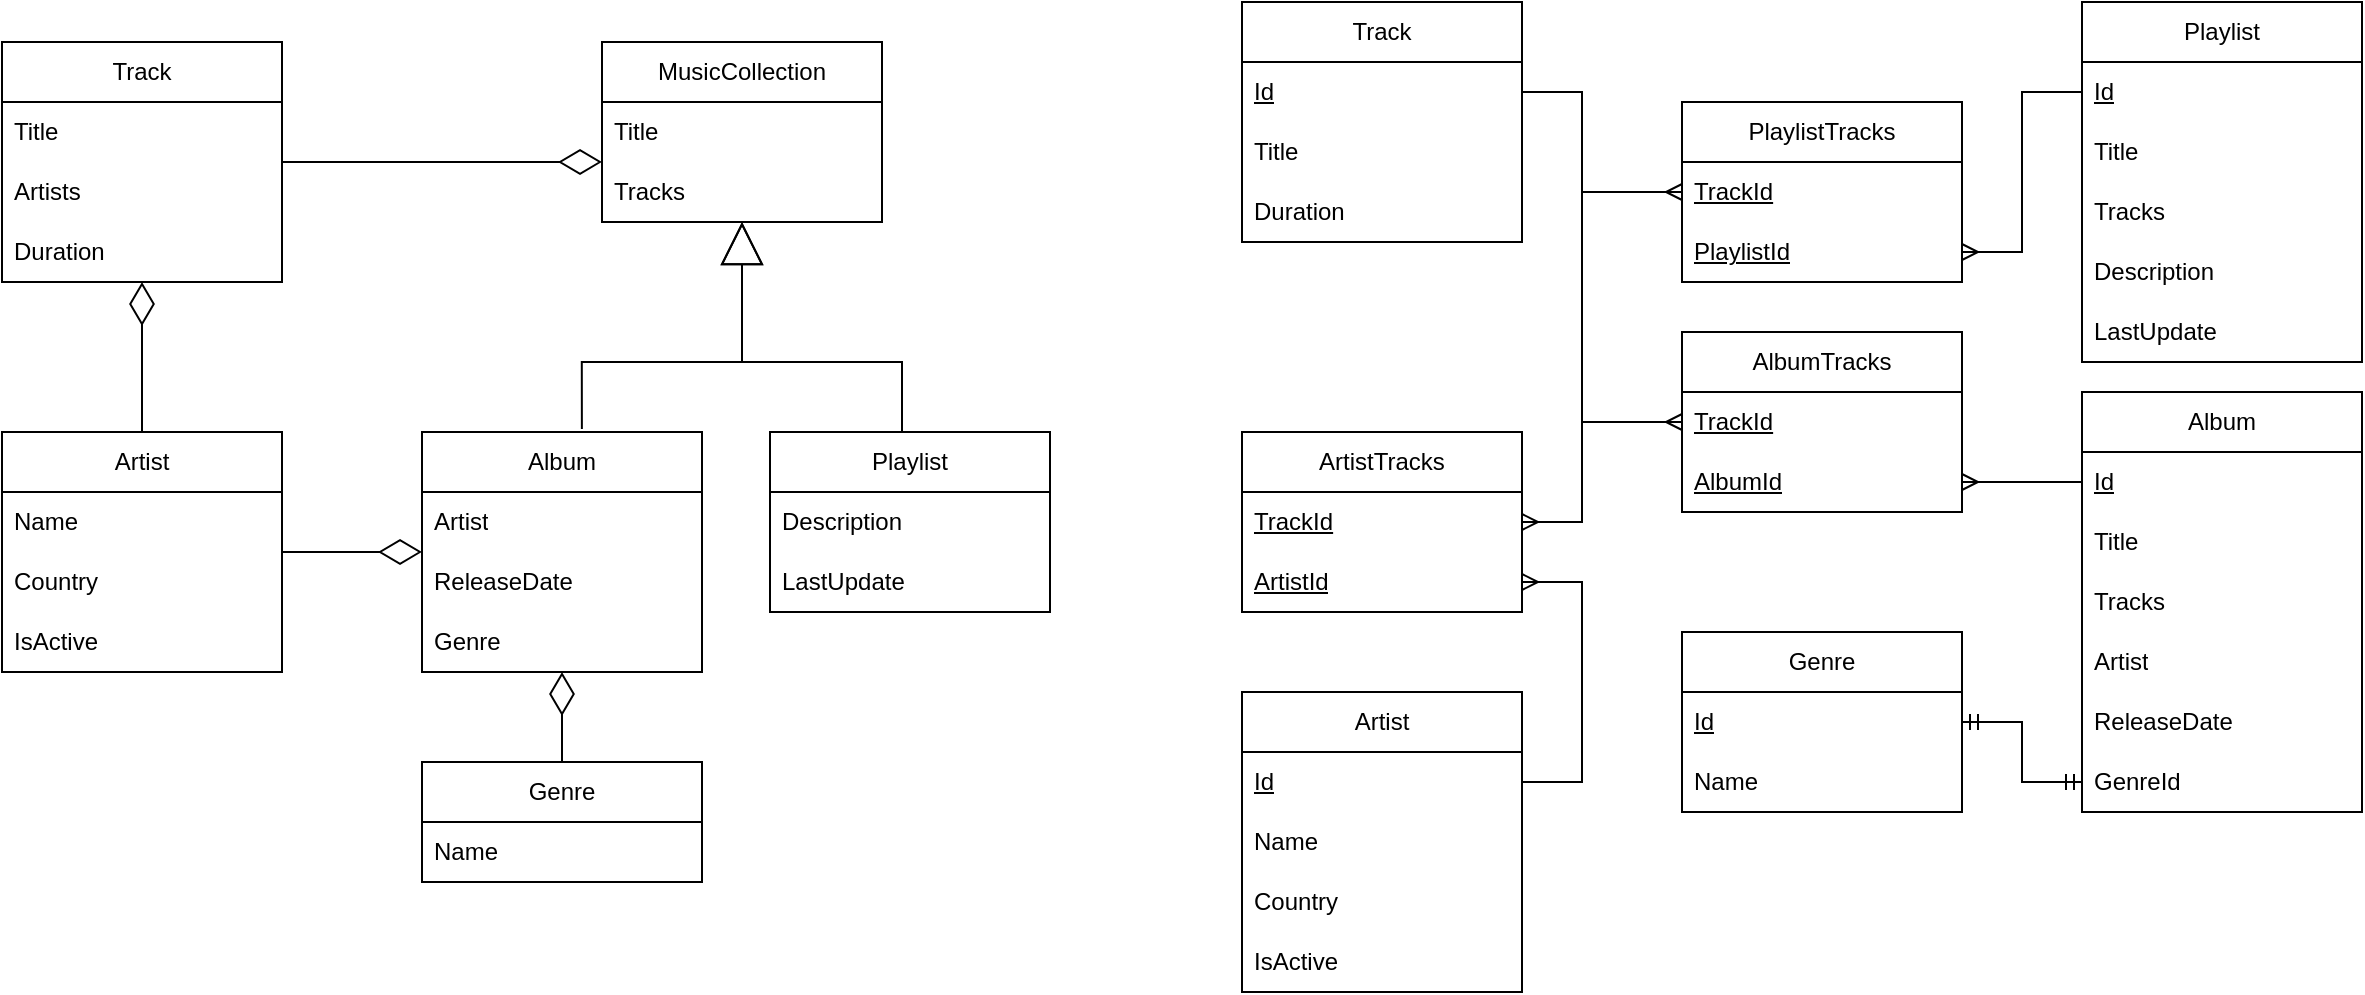 <mxfile version="24.7.17">
  <diagram name="Страница — 1" id="n6Mj6e8x1gyzsDT9wp7i">
    <mxGraphModel dx="1193" dy="829" grid="1" gridSize="10" guides="1" tooltips="1" connect="1" arrows="1" fold="1" page="1" pageScale="1" pageWidth="827" pageHeight="1169" math="0" shadow="0">
      <root>
        <mxCell id="0" />
        <mxCell id="1" parent="0" />
        <mxCell id="PhNxPDYES73MOcPzw-PY-3" value="Playlist" style="swimlane;fontStyle=0;childLayout=stackLayout;horizontal=1;startSize=30;horizontalStack=0;resizeParent=1;resizeParentMax=0;resizeLast=0;collapsible=1;marginBottom=0;whiteSpace=wrap;html=1;" parent="1" vertex="1">
          <mxGeometry x="414" y="235" width="140" height="90" as="geometry" />
        </mxCell>
        <mxCell id="PhNxPDYES73MOcPzw-PY-6" value="Description" style="text;strokeColor=none;fillColor=none;align=left;verticalAlign=middle;spacingLeft=4;spacingRight=4;overflow=hidden;points=[[0,0.5],[1,0.5]];portConstraint=eastwest;rotatable=0;whiteSpace=wrap;html=1;" parent="PhNxPDYES73MOcPzw-PY-3" vertex="1">
          <mxGeometry y="30" width="140" height="30" as="geometry" />
        </mxCell>
        <mxCell id="PhNxPDYES73MOcPzw-PY-29" value="LastUpdate" style="text;strokeColor=none;fillColor=none;align=left;verticalAlign=middle;spacingLeft=4;spacingRight=4;overflow=hidden;points=[[0,0.5],[1,0.5]];portConstraint=eastwest;rotatable=0;whiteSpace=wrap;html=1;" parent="PhNxPDYES73MOcPzw-PY-3" vertex="1">
          <mxGeometry y="60" width="140" height="30" as="geometry" />
        </mxCell>
        <mxCell id="PhNxPDYES73MOcPzw-PY-7" value="Album" style="swimlane;fontStyle=0;childLayout=stackLayout;horizontal=1;startSize=30;horizontalStack=0;resizeParent=1;resizeParentMax=0;resizeLast=0;collapsible=1;marginBottom=0;whiteSpace=wrap;html=1;" parent="1" vertex="1">
          <mxGeometry x="240" y="235" width="140" height="120" as="geometry" />
        </mxCell>
        <mxCell id="PhNxPDYES73MOcPzw-PY-25" value="Artist" style="text;strokeColor=none;fillColor=none;align=left;verticalAlign=middle;spacingLeft=4;spacingRight=4;overflow=hidden;points=[[0,0.5],[1,0.5]];portConstraint=eastwest;rotatable=0;whiteSpace=wrap;html=1;" parent="PhNxPDYES73MOcPzw-PY-7" vertex="1">
          <mxGeometry y="30" width="140" height="30" as="geometry" />
        </mxCell>
        <mxCell id="PhNxPDYES73MOcPzw-PY-38" value="ReleaseDate" style="text;strokeColor=none;fillColor=none;align=left;verticalAlign=middle;spacingLeft=4;spacingRight=4;overflow=hidden;points=[[0,0.5],[1,0.5]];portConstraint=eastwest;rotatable=0;whiteSpace=wrap;html=1;" parent="PhNxPDYES73MOcPzw-PY-7" vertex="1">
          <mxGeometry y="60" width="140" height="30" as="geometry" />
        </mxCell>
        <mxCell id="azGYsTQiMlQ7kxWdoiBT-59" value="Genre" style="text;strokeColor=none;fillColor=none;align=left;verticalAlign=middle;spacingLeft=4;spacingRight=4;overflow=hidden;points=[[0,0.5],[1,0.5]];portConstraint=eastwest;rotatable=0;whiteSpace=wrap;html=1;" vertex="1" parent="PhNxPDYES73MOcPzw-PY-7">
          <mxGeometry y="90" width="140" height="30" as="geometry" />
        </mxCell>
        <mxCell id="PhNxPDYES73MOcPzw-PY-17" value="Track" style="swimlane;fontStyle=0;childLayout=stackLayout;horizontal=1;startSize=30;horizontalStack=0;resizeParent=1;resizeParentMax=0;resizeLast=0;collapsible=1;marginBottom=0;whiteSpace=wrap;html=1;" parent="1" vertex="1">
          <mxGeometry x="30" y="40" width="140" height="120" as="geometry" />
        </mxCell>
        <mxCell id="PhNxPDYES73MOcPzw-PY-18" value="Title" style="text;strokeColor=none;fillColor=none;align=left;verticalAlign=middle;spacingLeft=4;spacingRight=4;overflow=hidden;points=[[0,0.5],[1,0.5]];portConstraint=eastwest;rotatable=0;whiteSpace=wrap;html=1;" parent="PhNxPDYES73MOcPzw-PY-17" vertex="1">
          <mxGeometry y="30" width="140" height="30" as="geometry" />
        </mxCell>
        <mxCell id="azGYsTQiMlQ7kxWdoiBT-57" value="Artists" style="text;strokeColor=none;fillColor=none;align=left;verticalAlign=middle;spacingLeft=4;spacingRight=4;overflow=hidden;points=[[0,0.5],[1,0.5]];portConstraint=eastwest;rotatable=0;whiteSpace=wrap;html=1;" vertex="1" parent="PhNxPDYES73MOcPzw-PY-17">
          <mxGeometry y="60" width="140" height="30" as="geometry" />
        </mxCell>
        <mxCell id="PhNxPDYES73MOcPzw-PY-44" value="Duration" style="text;strokeColor=none;fillColor=none;align=left;verticalAlign=middle;spacingLeft=4;spacingRight=4;overflow=hidden;points=[[0,0.5],[1,0.5]];portConstraint=eastwest;rotatable=0;whiteSpace=wrap;html=1;" parent="PhNxPDYES73MOcPzw-PY-17" vertex="1">
          <mxGeometry y="90" width="140" height="30" as="geometry" />
        </mxCell>
        <mxCell id="PhNxPDYES73MOcPzw-PY-28" style="edgeStyle=orthogonalEdgeStyle;rounded=0;orthogonalLoop=1;jettySize=auto;html=1;endArrow=diamondThin;endFill=0;endSize=19;" parent="1" source="PhNxPDYES73MOcPzw-PY-21" target="PhNxPDYES73MOcPzw-PY-7" edge="1">
          <mxGeometry relative="1" as="geometry">
            <Array as="points">
              <mxPoint x="310" y="295" />
            </Array>
          </mxGeometry>
        </mxCell>
        <mxCell id="PhNxPDYES73MOcPzw-PY-21" value="Artist" style="swimlane;fontStyle=0;childLayout=stackLayout;horizontal=1;startSize=30;horizontalStack=0;resizeParent=1;resizeParentMax=0;resizeLast=0;collapsible=1;marginBottom=0;whiteSpace=wrap;html=1;" parent="1" vertex="1">
          <mxGeometry x="30" y="235" width="140" height="120" as="geometry" />
        </mxCell>
        <mxCell id="PhNxPDYES73MOcPzw-PY-22" value="Name" style="text;strokeColor=none;fillColor=none;align=left;verticalAlign=middle;spacingLeft=4;spacingRight=4;overflow=hidden;points=[[0,0.5],[1,0.5]];portConstraint=eastwest;rotatable=0;whiteSpace=wrap;html=1;" parent="PhNxPDYES73MOcPzw-PY-21" vertex="1">
          <mxGeometry y="30" width="140" height="30" as="geometry" />
        </mxCell>
        <mxCell id="PhNxPDYES73MOcPzw-PY-23" value="Country" style="text;strokeColor=none;fillColor=none;align=left;verticalAlign=middle;spacingLeft=4;spacingRight=4;overflow=hidden;points=[[0,0.5],[1,0.5]];portConstraint=eastwest;rotatable=0;whiteSpace=wrap;html=1;" parent="PhNxPDYES73MOcPzw-PY-21" vertex="1">
          <mxGeometry y="60" width="140" height="30" as="geometry" />
        </mxCell>
        <mxCell id="PhNxPDYES73MOcPzw-PY-24" value="IsActive" style="text;strokeColor=none;fillColor=none;align=left;verticalAlign=middle;spacingLeft=4;spacingRight=4;overflow=hidden;points=[[0,0.5],[1,0.5]];portConstraint=eastwest;rotatable=0;whiteSpace=wrap;html=1;" parent="PhNxPDYES73MOcPzw-PY-21" vertex="1">
          <mxGeometry y="90" width="140" height="30" as="geometry" />
        </mxCell>
        <mxCell id="PhNxPDYES73MOcPzw-PY-39" style="edgeStyle=orthogonalEdgeStyle;rounded=0;orthogonalLoop=1;jettySize=auto;html=1;endArrow=diamondThin;endFill=0;endSize=19;" parent="1" source="PhNxPDYES73MOcPzw-PY-21" target="PhNxPDYES73MOcPzw-PY-17" edge="1">
          <mxGeometry relative="1" as="geometry">
            <mxPoint x="180" y="285" as="sourcePoint" />
            <mxPoint x="220" y="285" as="targetPoint" />
          </mxGeometry>
        </mxCell>
        <mxCell id="PhNxPDYES73MOcPzw-PY-40" value="Genre" style="swimlane;fontStyle=0;childLayout=stackLayout;horizontal=1;startSize=30;horizontalStack=0;resizeParent=1;resizeParentMax=0;resizeLast=0;collapsible=1;marginBottom=0;whiteSpace=wrap;html=1;" parent="1" vertex="1">
          <mxGeometry x="240" y="400" width="140" height="60" as="geometry" />
        </mxCell>
        <mxCell id="PhNxPDYES73MOcPzw-PY-41" value="Name" style="text;strokeColor=none;fillColor=none;align=left;verticalAlign=middle;spacingLeft=4;spacingRight=4;overflow=hidden;points=[[0,0.5],[1,0.5]];portConstraint=eastwest;rotatable=0;whiteSpace=wrap;html=1;" parent="PhNxPDYES73MOcPzw-PY-40" vertex="1">
          <mxGeometry y="30" width="140" height="30" as="geometry" />
        </mxCell>
        <mxCell id="azGYsTQiMlQ7kxWdoiBT-52" style="edgeStyle=orthogonalEdgeStyle;rounded=0;orthogonalLoop=1;jettySize=auto;html=1;endArrow=diamondThin;endFill=0;endSize=19;" edge="1" parent="1" source="PhNxPDYES73MOcPzw-PY-17" target="azGYsTQiMlQ7kxWdoiBT-61">
          <mxGeometry relative="1" as="geometry">
            <mxPoint x="110" y="245" as="sourcePoint" />
            <mxPoint x="110" y="180" as="targetPoint" />
            <Array as="points">
              <mxPoint x="120" y="40" />
            </Array>
          </mxGeometry>
        </mxCell>
        <mxCell id="PhNxPDYES73MOcPzw-PY-45" style="edgeStyle=orthogonalEdgeStyle;rounded=0;orthogonalLoop=1;jettySize=auto;html=1;endArrow=diamondThin;endFill=0;endSize=19;" parent="1" source="PhNxPDYES73MOcPzw-PY-40" target="PhNxPDYES73MOcPzw-PY-7" edge="1">
          <mxGeometry relative="1" as="geometry">
            <mxPoint x="90" y="-14.1" as="sourcePoint" />
            <mxPoint x="347.04" y="149.95" as="targetPoint" />
            <Array as="points" />
          </mxGeometry>
        </mxCell>
        <mxCell id="azGYsTQiMlQ7kxWdoiBT-61" value="MusicCollection" style="swimlane;fontStyle=0;childLayout=stackLayout;horizontal=1;startSize=30;horizontalStack=0;resizeParent=1;resizeParentMax=0;resizeLast=0;collapsible=1;marginBottom=0;whiteSpace=wrap;html=1;" vertex="1" parent="1">
          <mxGeometry x="330" y="40" width="140" height="90" as="geometry" />
        </mxCell>
        <mxCell id="azGYsTQiMlQ7kxWdoiBT-62" value="Title" style="text;strokeColor=none;fillColor=none;align=left;verticalAlign=middle;spacingLeft=4;spacingRight=4;overflow=hidden;points=[[0,0.5],[1,0.5]];portConstraint=eastwest;rotatable=0;whiteSpace=wrap;html=1;" vertex="1" parent="azGYsTQiMlQ7kxWdoiBT-61">
          <mxGeometry y="30" width="140" height="30" as="geometry" />
        </mxCell>
        <mxCell id="azGYsTQiMlQ7kxWdoiBT-64" value="Tracks" style="text;strokeColor=none;fillColor=none;align=left;verticalAlign=middle;spacingLeft=4;spacingRight=4;overflow=hidden;points=[[0,0.5],[1,0.5]];portConstraint=eastwest;rotatable=0;whiteSpace=wrap;html=1;" vertex="1" parent="azGYsTQiMlQ7kxWdoiBT-61">
          <mxGeometry y="60" width="140" height="30" as="geometry" />
        </mxCell>
        <mxCell id="azGYsTQiMlQ7kxWdoiBT-65" style="edgeStyle=orthogonalEdgeStyle;rounded=0;orthogonalLoop=1;jettySize=auto;html=1;endArrow=block;endFill=0;endSize=19;exitX=0.571;exitY=-0.012;exitDx=0;exitDy=0;exitPerimeter=0;" edge="1" parent="1" source="PhNxPDYES73MOcPzw-PY-7" target="azGYsTQiMlQ7kxWdoiBT-61">
          <mxGeometry relative="1" as="geometry">
            <mxPoint x="110" y="245" as="sourcePoint" />
            <mxPoint x="110" y="170" as="targetPoint" />
            <Array as="points">
              <mxPoint x="320" y="200" />
              <mxPoint x="400" y="200" />
            </Array>
          </mxGeometry>
        </mxCell>
        <mxCell id="azGYsTQiMlQ7kxWdoiBT-66" style="edgeStyle=orthogonalEdgeStyle;rounded=0;orthogonalLoop=1;jettySize=auto;html=1;endArrow=block;endFill=0;endSize=19;" edge="1" parent="1" source="PhNxPDYES73MOcPzw-PY-3" target="azGYsTQiMlQ7kxWdoiBT-61">
          <mxGeometry relative="1" as="geometry">
            <mxPoint x="330" y="244" as="sourcePoint" />
            <mxPoint x="410" y="140" as="targetPoint" />
            <Array as="points">
              <mxPoint x="480" y="200" />
              <mxPoint x="400" y="200" />
            </Array>
          </mxGeometry>
        </mxCell>
        <mxCell id="azGYsTQiMlQ7kxWdoiBT-67" value="Playlist" style="swimlane;fontStyle=0;childLayout=stackLayout;horizontal=1;startSize=30;horizontalStack=0;resizeParent=1;resizeParentMax=0;resizeLast=0;collapsible=1;marginBottom=0;whiteSpace=wrap;html=1;" vertex="1" parent="1">
          <mxGeometry x="1070" y="20" width="140" height="180" as="geometry" />
        </mxCell>
        <mxCell id="azGYsTQiMlQ7kxWdoiBT-98" value="Id" style="text;strokeColor=none;fillColor=none;align=left;verticalAlign=middle;spacingLeft=4;spacingRight=4;overflow=hidden;points=[[0,0.5],[1,0.5]];portConstraint=eastwest;rotatable=0;whiteSpace=wrap;html=1;fontStyle=4" vertex="1" parent="azGYsTQiMlQ7kxWdoiBT-67">
          <mxGeometry y="30" width="140" height="30" as="geometry" />
        </mxCell>
        <mxCell id="azGYsTQiMlQ7kxWdoiBT-111" value="Title" style="text;strokeColor=none;fillColor=none;align=left;verticalAlign=middle;spacingLeft=4;spacingRight=4;overflow=hidden;points=[[0,0.5],[1,0.5]];portConstraint=eastwest;rotatable=0;whiteSpace=wrap;html=1;" vertex="1" parent="azGYsTQiMlQ7kxWdoiBT-67">
          <mxGeometry y="60" width="140" height="30" as="geometry" />
        </mxCell>
        <mxCell id="azGYsTQiMlQ7kxWdoiBT-109" value="Tracks" style="text;strokeColor=none;fillColor=none;align=left;verticalAlign=middle;spacingLeft=4;spacingRight=4;overflow=hidden;points=[[0,0.5],[1,0.5]];portConstraint=eastwest;rotatable=0;whiteSpace=wrap;html=1;" vertex="1" parent="azGYsTQiMlQ7kxWdoiBT-67">
          <mxGeometry y="90" width="140" height="30" as="geometry" />
        </mxCell>
        <mxCell id="azGYsTQiMlQ7kxWdoiBT-68" value="Description" style="text;strokeColor=none;fillColor=none;align=left;verticalAlign=middle;spacingLeft=4;spacingRight=4;overflow=hidden;points=[[0,0.5],[1,0.5]];portConstraint=eastwest;rotatable=0;whiteSpace=wrap;html=1;" vertex="1" parent="azGYsTQiMlQ7kxWdoiBT-67">
          <mxGeometry y="120" width="140" height="30" as="geometry" />
        </mxCell>
        <mxCell id="azGYsTQiMlQ7kxWdoiBT-69" value="LastUpdate" style="text;strokeColor=none;fillColor=none;align=left;verticalAlign=middle;spacingLeft=4;spacingRight=4;overflow=hidden;points=[[0,0.5],[1,0.5]];portConstraint=eastwest;rotatable=0;whiteSpace=wrap;html=1;" vertex="1" parent="azGYsTQiMlQ7kxWdoiBT-67">
          <mxGeometry y="150" width="140" height="30" as="geometry" />
        </mxCell>
        <mxCell id="azGYsTQiMlQ7kxWdoiBT-70" value="Album" style="swimlane;fontStyle=0;childLayout=stackLayout;horizontal=1;startSize=30;horizontalStack=0;resizeParent=1;resizeParentMax=0;resizeLast=0;collapsible=1;marginBottom=0;whiteSpace=wrap;html=1;" vertex="1" parent="1">
          <mxGeometry x="1070" y="215" width="140" height="210" as="geometry" />
        </mxCell>
        <mxCell id="azGYsTQiMlQ7kxWdoiBT-97" value="Id" style="text;strokeColor=none;fillColor=none;align=left;verticalAlign=middle;spacingLeft=4;spacingRight=4;overflow=hidden;points=[[0,0.5],[1,0.5]];portConstraint=eastwest;rotatable=0;whiteSpace=wrap;html=1;fontStyle=4" vertex="1" parent="azGYsTQiMlQ7kxWdoiBT-70">
          <mxGeometry y="30" width="140" height="30" as="geometry" />
        </mxCell>
        <mxCell id="azGYsTQiMlQ7kxWdoiBT-110" value="Title" style="text;strokeColor=none;fillColor=none;align=left;verticalAlign=middle;spacingLeft=4;spacingRight=4;overflow=hidden;points=[[0,0.5],[1,0.5]];portConstraint=eastwest;rotatable=0;whiteSpace=wrap;html=1;" vertex="1" parent="azGYsTQiMlQ7kxWdoiBT-70">
          <mxGeometry y="60" width="140" height="30" as="geometry" />
        </mxCell>
        <mxCell id="azGYsTQiMlQ7kxWdoiBT-108" value="Tracks" style="text;strokeColor=none;fillColor=none;align=left;verticalAlign=middle;spacingLeft=4;spacingRight=4;overflow=hidden;points=[[0,0.5],[1,0.5]];portConstraint=eastwest;rotatable=0;whiteSpace=wrap;html=1;" vertex="1" parent="azGYsTQiMlQ7kxWdoiBT-70">
          <mxGeometry y="90" width="140" height="30" as="geometry" />
        </mxCell>
        <mxCell id="azGYsTQiMlQ7kxWdoiBT-71" value="Artist" style="text;strokeColor=none;fillColor=none;align=left;verticalAlign=middle;spacingLeft=4;spacingRight=4;overflow=hidden;points=[[0,0.5],[1,0.5]];portConstraint=eastwest;rotatable=0;whiteSpace=wrap;html=1;" vertex="1" parent="azGYsTQiMlQ7kxWdoiBT-70">
          <mxGeometry y="120" width="140" height="30" as="geometry" />
        </mxCell>
        <mxCell id="azGYsTQiMlQ7kxWdoiBT-72" value="ReleaseDate" style="text;strokeColor=none;fillColor=none;align=left;verticalAlign=middle;spacingLeft=4;spacingRight=4;overflow=hidden;points=[[0,0.5],[1,0.5]];portConstraint=eastwest;rotatable=0;whiteSpace=wrap;html=1;" vertex="1" parent="azGYsTQiMlQ7kxWdoiBT-70">
          <mxGeometry y="150" width="140" height="30" as="geometry" />
        </mxCell>
        <mxCell id="azGYsTQiMlQ7kxWdoiBT-73" value="GenreId" style="text;strokeColor=none;fillColor=none;align=left;verticalAlign=middle;spacingLeft=4;spacingRight=4;overflow=hidden;points=[[0,0.5],[1,0.5]];portConstraint=eastwest;rotatable=0;whiteSpace=wrap;html=1;" vertex="1" parent="azGYsTQiMlQ7kxWdoiBT-70">
          <mxGeometry y="180" width="140" height="30" as="geometry" />
        </mxCell>
        <mxCell id="azGYsTQiMlQ7kxWdoiBT-74" value="Track" style="swimlane;fontStyle=0;childLayout=stackLayout;horizontal=1;startSize=30;horizontalStack=0;resizeParent=1;resizeParentMax=0;resizeLast=0;collapsible=1;marginBottom=0;whiteSpace=wrap;html=1;" vertex="1" parent="1">
          <mxGeometry x="650" y="20" width="140" height="120" as="geometry" />
        </mxCell>
        <mxCell id="azGYsTQiMlQ7kxWdoiBT-94" value="Id" style="text;strokeColor=none;fillColor=none;align=left;verticalAlign=middle;spacingLeft=4;spacingRight=4;overflow=hidden;points=[[0,0.5],[1,0.5]];portConstraint=eastwest;rotatable=0;whiteSpace=wrap;html=1;fontStyle=4" vertex="1" parent="azGYsTQiMlQ7kxWdoiBT-74">
          <mxGeometry y="30" width="140" height="30" as="geometry" />
        </mxCell>
        <mxCell id="azGYsTQiMlQ7kxWdoiBT-75" value="Title" style="text;strokeColor=none;fillColor=none;align=left;verticalAlign=middle;spacingLeft=4;spacingRight=4;overflow=hidden;points=[[0,0.5],[1,0.5]];portConstraint=eastwest;rotatable=0;whiteSpace=wrap;html=1;" vertex="1" parent="azGYsTQiMlQ7kxWdoiBT-74">
          <mxGeometry y="60" width="140" height="30" as="geometry" />
        </mxCell>
        <mxCell id="azGYsTQiMlQ7kxWdoiBT-78" value="Duration" style="text;strokeColor=none;fillColor=none;align=left;verticalAlign=middle;spacingLeft=4;spacingRight=4;overflow=hidden;points=[[0,0.5],[1,0.5]];portConstraint=eastwest;rotatable=0;whiteSpace=wrap;html=1;" vertex="1" parent="azGYsTQiMlQ7kxWdoiBT-74">
          <mxGeometry y="90" width="140" height="30" as="geometry" />
        </mxCell>
        <mxCell id="azGYsTQiMlQ7kxWdoiBT-80" value="Artist" style="swimlane;fontStyle=0;childLayout=stackLayout;horizontal=1;startSize=30;horizontalStack=0;resizeParent=1;resizeParentMax=0;resizeLast=0;collapsible=1;marginBottom=0;whiteSpace=wrap;html=1;" vertex="1" parent="1">
          <mxGeometry x="650" y="365" width="140" height="150" as="geometry" />
        </mxCell>
        <mxCell id="azGYsTQiMlQ7kxWdoiBT-96" value="Id" style="text;strokeColor=none;fillColor=none;align=left;verticalAlign=middle;spacingLeft=4;spacingRight=4;overflow=hidden;points=[[0,0.5],[1,0.5]];portConstraint=eastwest;rotatable=0;whiteSpace=wrap;html=1;fontStyle=4" vertex="1" parent="azGYsTQiMlQ7kxWdoiBT-80">
          <mxGeometry y="30" width="140" height="30" as="geometry" />
        </mxCell>
        <mxCell id="azGYsTQiMlQ7kxWdoiBT-81" value="Name" style="text;strokeColor=none;fillColor=none;align=left;verticalAlign=middle;spacingLeft=4;spacingRight=4;overflow=hidden;points=[[0,0.5],[1,0.5]];portConstraint=eastwest;rotatable=0;whiteSpace=wrap;html=1;" vertex="1" parent="azGYsTQiMlQ7kxWdoiBT-80">
          <mxGeometry y="60" width="140" height="30" as="geometry" />
        </mxCell>
        <mxCell id="azGYsTQiMlQ7kxWdoiBT-82" value="Country" style="text;strokeColor=none;fillColor=none;align=left;verticalAlign=middle;spacingLeft=4;spacingRight=4;overflow=hidden;points=[[0,0.5],[1,0.5]];portConstraint=eastwest;rotatable=0;whiteSpace=wrap;html=1;" vertex="1" parent="azGYsTQiMlQ7kxWdoiBT-80">
          <mxGeometry y="90" width="140" height="30" as="geometry" />
        </mxCell>
        <mxCell id="azGYsTQiMlQ7kxWdoiBT-83" value="IsActive" style="text;strokeColor=none;fillColor=none;align=left;verticalAlign=middle;spacingLeft=4;spacingRight=4;overflow=hidden;points=[[0,0.5],[1,0.5]];portConstraint=eastwest;rotatable=0;whiteSpace=wrap;html=1;" vertex="1" parent="azGYsTQiMlQ7kxWdoiBT-80">
          <mxGeometry y="120" width="140" height="30" as="geometry" />
        </mxCell>
        <mxCell id="azGYsTQiMlQ7kxWdoiBT-85" value="Genre" style="swimlane;fontStyle=0;childLayout=stackLayout;horizontal=1;startSize=30;horizontalStack=0;resizeParent=1;resizeParentMax=0;resizeLast=0;collapsible=1;marginBottom=0;whiteSpace=wrap;html=1;" vertex="1" parent="1">
          <mxGeometry x="870" y="335" width="140" height="90" as="geometry" />
        </mxCell>
        <mxCell id="azGYsTQiMlQ7kxWdoiBT-99" value="Id" style="text;strokeColor=none;fillColor=none;align=left;verticalAlign=middle;spacingLeft=4;spacingRight=4;overflow=hidden;points=[[0,0.5],[1,0.5]];portConstraint=eastwest;rotatable=0;whiteSpace=wrap;html=1;fontStyle=4" vertex="1" parent="azGYsTQiMlQ7kxWdoiBT-85">
          <mxGeometry y="30" width="140" height="30" as="geometry" />
        </mxCell>
        <mxCell id="azGYsTQiMlQ7kxWdoiBT-86" value="Name" style="text;strokeColor=none;fillColor=none;align=left;verticalAlign=middle;spacingLeft=4;spacingRight=4;overflow=hidden;points=[[0,0.5],[1,0.5]];portConstraint=eastwest;rotatable=0;whiteSpace=wrap;html=1;" vertex="1" parent="azGYsTQiMlQ7kxWdoiBT-85">
          <mxGeometry y="60" width="140" height="30" as="geometry" />
        </mxCell>
        <mxCell id="azGYsTQiMlQ7kxWdoiBT-100" value="ArtistTracks" style="swimlane;fontStyle=0;childLayout=stackLayout;horizontal=1;startSize=30;horizontalStack=0;resizeParent=1;resizeParentMax=0;resizeLast=0;collapsible=1;marginBottom=0;whiteSpace=wrap;html=1;" vertex="1" parent="1">
          <mxGeometry x="650" y="235" width="140" height="90" as="geometry" />
        </mxCell>
        <mxCell id="azGYsTQiMlQ7kxWdoiBT-101" value="TrackId" style="text;strokeColor=none;fillColor=none;align=left;verticalAlign=middle;spacingLeft=4;spacingRight=4;overflow=hidden;points=[[0,0.5],[1,0.5]];portConstraint=eastwest;rotatable=0;whiteSpace=wrap;html=1;fontStyle=4" vertex="1" parent="azGYsTQiMlQ7kxWdoiBT-100">
          <mxGeometry y="30" width="140" height="30" as="geometry" />
        </mxCell>
        <mxCell id="azGYsTQiMlQ7kxWdoiBT-105" value="ArtistId" style="text;strokeColor=none;fillColor=none;align=left;verticalAlign=middle;spacingLeft=4;spacingRight=4;overflow=hidden;points=[[0,0.5],[1,0.5]];portConstraint=eastwest;rotatable=0;whiteSpace=wrap;html=1;fontStyle=4" vertex="1" parent="azGYsTQiMlQ7kxWdoiBT-100">
          <mxGeometry y="60" width="140" height="30" as="geometry" />
        </mxCell>
        <mxCell id="azGYsTQiMlQ7kxWdoiBT-106" value="" style="edgeStyle=entityRelationEdgeStyle;fontSize=12;html=1;endArrow=ERmany;endFill=0;rounded=0;" edge="1" parent="1" source="azGYsTQiMlQ7kxWdoiBT-96" target="azGYsTQiMlQ7kxWdoiBT-105">
          <mxGeometry width="100" height="100" relative="1" as="geometry">
            <mxPoint x="610" y="400.0" as="sourcePoint" />
            <mxPoint x="610" y="300.0" as="targetPoint" />
            <Array as="points">
              <mxPoint x="540" y="340" />
              <mxPoint x="450" y="350" />
            </Array>
          </mxGeometry>
        </mxCell>
        <mxCell id="azGYsTQiMlQ7kxWdoiBT-107" value="" style="edgeStyle=entityRelationEdgeStyle;fontSize=12;html=1;endArrow=ERmany;endFill=0;rounded=0;" edge="1" parent="1" source="azGYsTQiMlQ7kxWdoiBT-94" target="azGYsTQiMlQ7kxWdoiBT-101">
          <mxGeometry width="100" height="100" relative="1" as="geometry">
            <mxPoint x="800" y="420" as="sourcePoint" />
            <mxPoint x="800" y="320" as="targetPoint" />
            <Array as="points">
              <mxPoint x="550" y="350" />
              <mxPoint x="460" y="360" />
            </Array>
          </mxGeometry>
        </mxCell>
        <mxCell id="azGYsTQiMlQ7kxWdoiBT-112" value="" style="edgeStyle=entityRelationEdgeStyle;fontSize=12;html=1;endArrow=ERmandOne;startArrow=ERmandOne;rounded=0;" edge="1" parent="1" source="azGYsTQiMlQ7kxWdoiBT-99" target="azGYsTQiMlQ7kxWdoiBT-73">
          <mxGeometry width="100" height="100" relative="1" as="geometry">
            <mxPoint x="1221" y="535" as="sourcePoint" />
            <mxPoint x="1321" y="435" as="targetPoint" />
          </mxGeometry>
        </mxCell>
        <mxCell id="azGYsTQiMlQ7kxWdoiBT-113" value="AlbumTracks" style="swimlane;fontStyle=0;childLayout=stackLayout;horizontal=1;startSize=30;horizontalStack=0;resizeParent=1;resizeParentMax=0;resizeLast=0;collapsible=1;marginBottom=0;whiteSpace=wrap;html=1;" vertex="1" parent="1">
          <mxGeometry x="870" y="185" width="140" height="90" as="geometry" />
        </mxCell>
        <mxCell id="azGYsTQiMlQ7kxWdoiBT-114" value="TrackId" style="text;strokeColor=none;fillColor=none;align=left;verticalAlign=middle;spacingLeft=4;spacingRight=4;overflow=hidden;points=[[0,0.5],[1,0.5]];portConstraint=eastwest;rotatable=0;whiteSpace=wrap;html=1;fontStyle=4" vertex="1" parent="azGYsTQiMlQ7kxWdoiBT-113">
          <mxGeometry y="30" width="140" height="30" as="geometry" />
        </mxCell>
        <mxCell id="azGYsTQiMlQ7kxWdoiBT-115" value="AlbumId" style="text;strokeColor=none;fillColor=none;align=left;verticalAlign=middle;spacingLeft=4;spacingRight=4;overflow=hidden;points=[[0,0.5],[1,0.5]];portConstraint=eastwest;rotatable=0;whiteSpace=wrap;html=1;fontStyle=4" vertex="1" parent="azGYsTQiMlQ7kxWdoiBT-113">
          <mxGeometry y="60" width="140" height="30" as="geometry" />
        </mxCell>
        <mxCell id="azGYsTQiMlQ7kxWdoiBT-116" value="PlaylistTracks" style="swimlane;fontStyle=0;childLayout=stackLayout;horizontal=1;startSize=30;horizontalStack=0;resizeParent=1;resizeParentMax=0;resizeLast=0;collapsible=1;marginBottom=0;whiteSpace=wrap;html=1;" vertex="1" parent="1">
          <mxGeometry x="870" y="70" width="140" height="90" as="geometry" />
        </mxCell>
        <mxCell id="azGYsTQiMlQ7kxWdoiBT-117" value="TrackId" style="text;strokeColor=none;fillColor=none;align=left;verticalAlign=middle;spacingLeft=4;spacingRight=4;overflow=hidden;points=[[0,0.5],[1,0.5]];portConstraint=eastwest;rotatable=0;whiteSpace=wrap;html=1;fontStyle=4" vertex="1" parent="azGYsTQiMlQ7kxWdoiBT-116">
          <mxGeometry y="30" width="140" height="30" as="geometry" />
        </mxCell>
        <mxCell id="azGYsTQiMlQ7kxWdoiBT-118" value="PlaylistId" style="text;strokeColor=none;fillColor=none;align=left;verticalAlign=middle;spacingLeft=4;spacingRight=4;overflow=hidden;points=[[0,0.5],[1,0.5]];portConstraint=eastwest;rotatable=0;whiteSpace=wrap;html=1;fontStyle=4" vertex="1" parent="azGYsTQiMlQ7kxWdoiBT-116">
          <mxGeometry y="60" width="140" height="30" as="geometry" />
        </mxCell>
        <mxCell id="azGYsTQiMlQ7kxWdoiBT-119" value="" style="edgeStyle=entityRelationEdgeStyle;fontSize=12;html=1;endArrow=ERmany;endFill=0;rounded=0;" edge="1" parent="1" source="azGYsTQiMlQ7kxWdoiBT-98" target="azGYsTQiMlQ7kxWdoiBT-118">
          <mxGeometry width="100" height="100" relative="1" as="geometry">
            <mxPoint x="800" y="420" as="sourcePoint" />
            <mxPoint x="800" y="320" as="targetPoint" />
            <Array as="points">
              <mxPoint x="550" y="350" />
              <mxPoint x="460" y="360" />
            </Array>
          </mxGeometry>
        </mxCell>
        <mxCell id="azGYsTQiMlQ7kxWdoiBT-120" value="" style="edgeStyle=entityRelationEdgeStyle;fontSize=12;html=1;endArrow=ERmany;endFill=0;rounded=0;" edge="1" parent="1" source="azGYsTQiMlQ7kxWdoiBT-97" target="azGYsTQiMlQ7kxWdoiBT-115">
          <mxGeometry width="100" height="100" relative="1" as="geometry">
            <mxPoint x="1380" y="240" as="sourcePoint" />
            <mxPoint x="1380" y="125" as="targetPoint" />
            <Array as="points">
              <mxPoint x="560" y="360" />
              <mxPoint x="470" y="370" />
            </Array>
          </mxGeometry>
        </mxCell>
        <mxCell id="azGYsTQiMlQ7kxWdoiBT-121" value="" style="edgeStyle=orthogonalEdgeStyle;fontSize=12;html=1;endArrow=ERmany;endFill=0;rounded=0;" edge="1" parent="1" source="azGYsTQiMlQ7kxWdoiBT-94" target="azGYsTQiMlQ7kxWdoiBT-114">
          <mxGeometry width="100" height="100" relative="1" as="geometry">
            <mxPoint x="800" y="75" as="sourcePoint" />
            <mxPoint x="800" y="290" as="targetPoint" />
            <Array as="points">
              <mxPoint x="820" y="65" />
              <mxPoint x="820" y="230" />
            </Array>
          </mxGeometry>
        </mxCell>
        <mxCell id="azGYsTQiMlQ7kxWdoiBT-122" value="" style="edgeStyle=orthogonalEdgeStyle;fontSize=12;html=1;endArrow=ERmany;endFill=0;rounded=0;" edge="1" parent="1" source="azGYsTQiMlQ7kxWdoiBT-94" target="azGYsTQiMlQ7kxWdoiBT-117">
          <mxGeometry width="100" height="100" relative="1" as="geometry">
            <mxPoint x="800" y="75" as="sourcePoint" />
            <mxPoint x="860" y="130" as="targetPoint" />
            <Array as="points">
              <mxPoint x="820" y="65" />
              <mxPoint x="820" y="115" />
            </Array>
          </mxGeometry>
        </mxCell>
      </root>
    </mxGraphModel>
  </diagram>
</mxfile>
